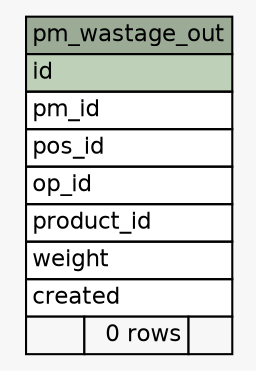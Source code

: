 // dot 2.38.0 on Linux 4.4.84-boot2docker
// SchemaSpy rev 590
digraph "pm_wastage_out" {
  graph [
    rankdir="RL"
    bgcolor="#f7f7f7"
    nodesep="0.18"
    ranksep="0.46"
    fontname="Helvetica"
    fontsize="11"
  ];
  node [
    fontname="Helvetica"
    fontsize="11"
    shape="plaintext"
  ];
  edge [
    arrowsize="0.8"
  ];
  "pm_wastage_out" [
    label=<
    <TABLE BORDER="0" CELLBORDER="1" CELLSPACING="0" BGCOLOR="#ffffff">
      <TR><TD COLSPAN="3" BGCOLOR="#9bab96" ALIGN="CENTER">pm_wastage_out</TD></TR>
      <TR><TD PORT="id" COLSPAN="3" BGCOLOR="#bed1b8" ALIGN="LEFT">id</TD></TR>
      <TR><TD PORT="pm_id" COLSPAN="3" ALIGN="LEFT">pm_id</TD></TR>
      <TR><TD PORT="pos_id" COLSPAN="3" ALIGN="LEFT">pos_id</TD></TR>
      <TR><TD PORT="op_id" COLSPAN="3" ALIGN="LEFT">op_id</TD></TR>
      <TR><TD PORT="product_id" COLSPAN="3" ALIGN="LEFT">product_id</TD></TR>
      <TR><TD PORT="weight" COLSPAN="3" ALIGN="LEFT">weight</TD></TR>
      <TR><TD PORT="created" COLSPAN="3" ALIGN="LEFT">created</TD></TR>
      <TR><TD ALIGN="LEFT" BGCOLOR="#f7f7f7">  </TD><TD ALIGN="RIGHT" BGCOLOR="#f7f7f7">0 rows</TD><TD ALIGN="RIGHT" BGCOLOR="#f7f7f7">  </TD></TR>
    </TABLE>>
    URL="tables/pm_wastage_out.html"
    tooltip="pm_wastage_out"
  ];
}
